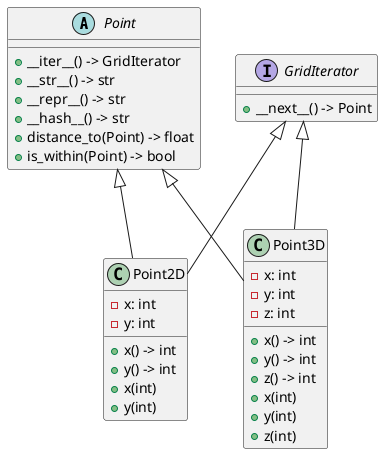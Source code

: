 @startuml "grid-point class diagram"

abstract Point {
    + __iter__() -> GridIterator
    + __str__() -> str
    + __repr__() -> str
    + __hash__() -> str
    + distance_to(Point) -> float
    + is_within(Point) -> bool
}

interface GridIterator {
    + __next__() -> Point
}

class Point2D {
    - x: int
    - y: int
    + x() -> int
    + y() -> int
    + x(int)
    + y(int)
}

class Point3D {
    - x: int
    - y: int
    - z: int
    + x() -> int
    + y() -> int
    + z() -> int
    + x(int)
    + y(int)
    + z(int)
}

Point <|-- Point2D
Point <|-- Point3D
GridIterator <|-- Point2D
GridIterator <|-- Point3D
@enduml